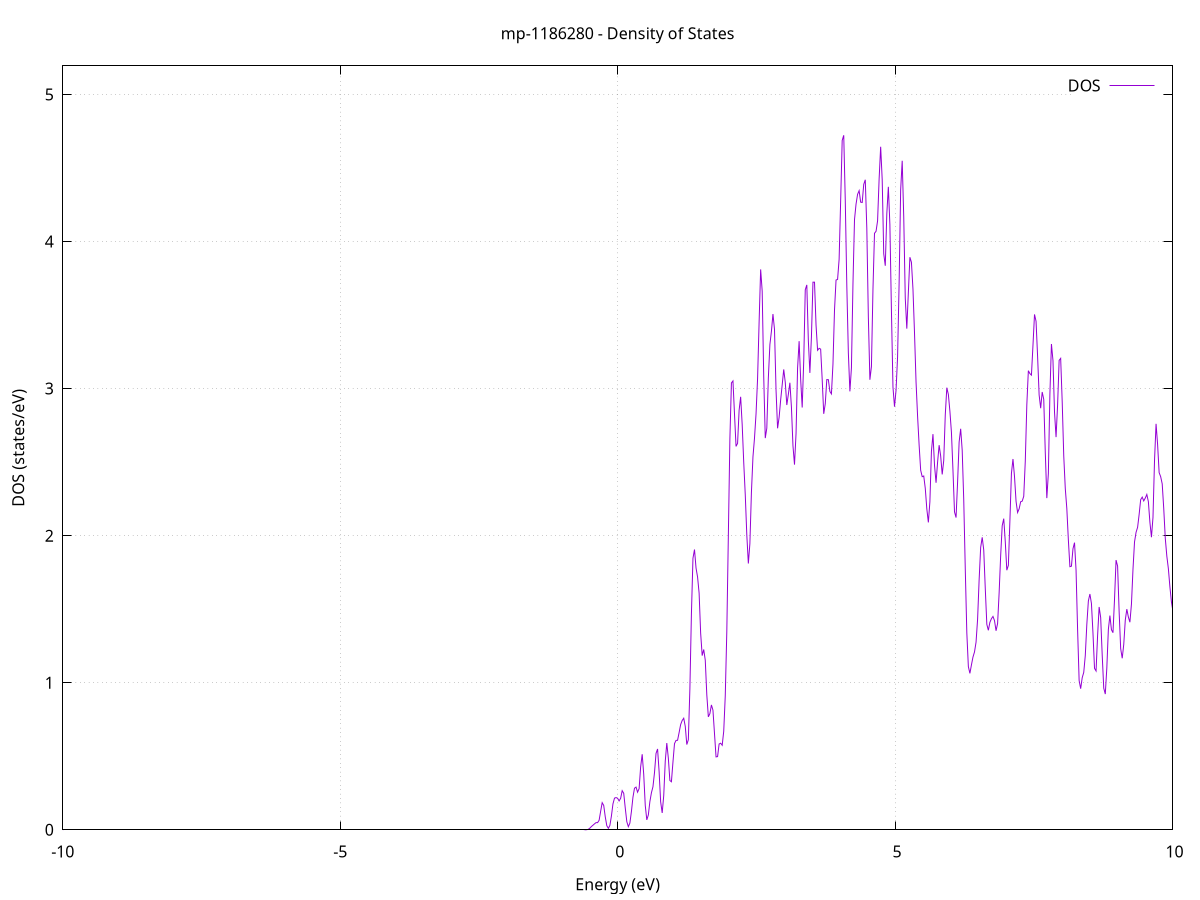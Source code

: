 set title 'mp-1186280 - Density of States'
set xlabel 'Energy (eV)'
set ylabel 'DOS (states/eV)'
set grid
set xrange [-10:10]
set yrange [0:5.194]
set xzeroaxis lt -1
set terminal png size 800,600
set output 'mp-1186280_dos_gnuplot.png'
plot '-' using 1:2 with lines title 'DOS'
-36.353900 0.000000
-36.326200 0.000000
-36.298400 0.000000
-36.270700 0.000000
-36.243000 0.000000
-36.215200 0.000000
-36.187500 0.000000
-36.159800 0.000000
-36.132100 0.000000
-36.104300 0.000000
-36.076600 0.000000
-36.048900 0.000000
-36.021100 0.000000
-35.993400 0.000000
-35.965700 0.000000
-35.938000 0.000000
-35.910200 0.000000
-35.882500 0.000000
-35.854800 0.000000
-35.827000 0.000000
-35.799300 0.000000
-35.771600 0.000000
-35.743900 0.000000
-35.716100 0.000000
-35.688400 0.000000
-35.660700 0.000000
-35.632900 0.000000
-35.605200 0.000000
-35.577500 0.000000
-35.549800 0.000000
-35.522000 0.000000
-35.494300 0.000000
-35.466600 0.000000
-35.438800 0.000000
-35.411100 0.000000
-35.383400 0.000000
-35.355700 0.000000
-35.327900 0.000000
-35.300200 0.000000
-35.272500 0.000000
-35.244700 0.000000
-35.217000 0.000000
-35.189300 0.000000
-35.161600 0.000000
-35.133800 0.000000
-35.106100 0.000000
-35.078400 0.000000
-35.050600 0.000000
-35.022900 0.000000
-34.995200 0.000000
-34.967400 0.000000
-34.939700 0.000000
-34.912000 0.000000
-34.884300 0.000000
-34.856500 0.000000
-34.828800 0.000000
-34.801100 0.000000
-34.773300 0.000000
-34.745600 0.000000
-34.717900 0.000000
-34.690200 0.000000
-34.662400 0.000000
-34.634700 0.000000
-34.607000 0.000000
-34.579200 0.000000
-34.551500 0.000000
-34.523800 0.000000
-34.496100 0.000000
-34.468300 0.000000
-34.440600 0.000000
-34.412900 0.000000
-34.385100 0.000000
-34.357400 0.000000
-34.329700 0.000000
-34.302000 0.000000
-34.274200 0.000000
-34.246500 0.000000
-34.218800 0.000000
-34.191000 0.000000
-34.163300 0.000000
-34.135600 0.000000
-34.107900 0.000000
-34.080100 0.000000
-34.052400 0.000000
-34.024700 0.000000
-33.996900 0.000000
-33.969200 0.000000
-33.941500 0.000700
-33.913800 0.009800
-33.886000 0.080500
-33.858300 0.410000
-33.830600 1.372600
-33.802800 3.252800
-33.775100 5.901500
-33.747400 8.762600
-33.719700 11.574900
-33.691900 14.965900
-33.664200 18.501900
-33.636500 19.025100
-33.608700 14.318500
-33.581000 7.220000
-33.553300 2.296600
-33.525500 0.443200
-33.497800 0.050600
-33.470100 0.003400
-33.442400 0.000100
-33.414600 0.000000
-33.386900 0.000000
-33.359200 0.000000
-33.331400 0.000000
-33.303700 0.000000
-33.276000 0.000000
-33.248300 0.000000
-33.220500 0.000000
-33.192800 0.000000
-33.165100 0.000000
-33.137300 0.000000
-33.109600 0.000000
-33.081900 0.000000
-33.054200 0.000000
-33.026400 0.000000
-32.998700 0.000000
-32.971000 0.000000
-32.943200 0.000000
-32.915500 0.000000
-32.887800 0.000000
-32.860100 0.000000
-32.832300 0.000000
-32.804600 0.000000
-32.776900 0.000000
-32.749100 0.000000
-32.721400 0.000000
-32.693700 0.000000
-32.666000 0.000000
-32.638200 0.000000
-32.610500 0.000000
-32.582800 0.000000
-32.555000 0.000000
-32.527300 0.000000
-32.499600 0.000000
-32.471900 0.000000
-32.444100 0.000000
-32.416400 0.000000
-32.388700 0.000000
-32.360900 0.000000
-32.333200 0.000000
-32.305500 0.000000
-32.277800 0.000000
-32.250000 0.000000
-32.222300 0.000000
-32.194600 0.000000
-32.166800 0.000000
-32.139100 0.000000
-32.111400 0.000000
-32.083600 0.000000
-32.055900 0.000000
-32.028200 0.000000
-32.000500 0.000000
-31.972700 0.000000
-31.945000 0.000000
-31.917300 0.000000
-31.889500 0.000000
-31.861800 0.000000
-31.834100 0.000000
-31.806400 0.000000
-31.778600 0.000000
-31.750900 0.000000
-31.723200 0.000000
-31.695400 0.000000
-31.667700 0.000000
-31.640000 0.000000
-31.612300 0.000000
-31.584500 0.000000
-31.556800 0.000000
-31.529100 0.000000
-31.501300 0.000000
-31.473600 0.000000
-31.445900 0.000000
-31.418200 0.000000
-31.390400 0.000000
-31.362700 0.000000
-31.335000 0.000000
-31.307200 0.000000
-31.279500 0.000000
-31.251800 0.000000
-31.224100 0.000000
-31.196300 0.000000
-31.168600 0.000000
-31.140900 0.000000
-31.113100 0.000000
-31.085400 0.000000
-31.057700 0.000000
-31.030000 0.000000
-31.002200 0.000000
-30.974500 0.000000
-30.946800 0.000000
-30.919000 0.000000
-30.891300 0.000000
-30.863600 0.000000
-30.835900 0.000000
-30.808100 0.000000
-30.780400 0.000000
-30.752700 0.000000
-30.724900 0.000000
-30.697200 0.000000
-30.669500 0.000000
-30.641700 0.000000
-30.614000 0.000000
-30.586300 0.000000
-30.558600 0.000000
-30.530800 0.000000
-30.503100 0.000000
-30.475400 0.000000
-30.447600 0.000000
-30.419900 0.000000
-30.392200 0.000000
-30.364500 0.000000
-30.336700 0.000000
-30.309000 0.000000
-30.281300 0.000000
-30.253500 0.000000
-30.225800 0.000000
-30.198100 0.000000
-30.170400 0.000000
-30.142600 0.000000
-30.114900 0.000000
-30.087200 0.000000
-30.059400 0.000000
-30.031700 0.000000
-30.004000 0.000000
-29.976300 0.000100
-29.948500 0.003300
-29.920800 0.062300
-29.893100 0.652200
-29.865300 3.831600
-29.837600 12.838300
-29.809900 25.128400
-29.782200 29.712500
-29.754400 21.974900
-29.726700 10.336000
-29.699000 3.047300
-29.671200 0.543600
-29.643500 0.056600
-29.615800 0.003400
-29.588100 0.000100
-29.560300 0.000000
-29.532600 0.000000
-29.504900 0.000000
-29.477100 0.000000
-29.449400 0.000000
-29.421700 0.000000
-29.394000 0.000000
-29.366200 0.000000
-29.338500 0.000000
-29.310800 0.000000
-29.283000 0.000000
-29.255300 0.000000
-29.227600 0.000000
-29.199800 0.000000
-29.172100 0.000000
-29.144400 0.000000
-29.116700 0.000000
-29.088900 0.000000
-29.061200 0.000000
-29.033500 0.000000
-29.005700 0.000000
-28.978000 0.000000
-28.950300 0.000000
-28.922600 0.000000
-28.894800 0.000000
-28.867100 0.000000
-28.839400 0.000000
-28.811600 0.000000
-28.783900 0.000000
-28.756200 0.000000
-28.728500 0.000000
-28.700700 0.000000
-28.673000 0.000000
-28.645300 0.000000
-28.617500 0.000000
-28.589800 0.000000
-28.562100 0.000000
-28.534400 0.000000
-28.506600 0.000000
-28.478900 0.000000
-28.451200 0.000000
-28.423400 0.000000
-28.395700 0.000000
-28.368000 0.000000
-28.340300 0.000000
-28.312500 0.000000
-28.284800 0.000000
-28.257100 0.000000
-28.229300 0.000000
-28.201600 0.000000
-28.173900 0.000000
-28.146200 0.000000
-28.118400 0.000000
-28.090700 0.000000
-28.063000 0.000000
-28.035200 0.000000
-28.007500 0.000000
-27.979800 0.000000
-27.952100 0.000000
-27.924300 0.000000
-27.896600 0.000000
-27.868900 0.000000
-27.841100 0.000000
-27.813400 0.000000
-27.785700 0.000000
-27.757900 0.000000
-27.730200 0.000000
-27.702500 0.000000
-27.674800 0.000000
-27.647000 0.000000
-27.619300 0.000000
-27.591600 0.000000
-27.563800 0.000000
-27.536100 0.000000
-27.508400 0.000000
-27.480700 0.000000
-27.452900 0.000000
-27.425200 0.000000
-27.397500 0.000000
-27.369700 0.000000
-27.342000 0.000000
-27.314300 0.000000
-27.286600 0.000000
-27.258800 0.000000
-27.231100 0.000000
-27.203400 0.000000
-27.175600 0.000000
-27.147900 0.000000
-27.120200 0.000000
-27.092500 0.000000
-27.064700 0.000000
-27.037000 0.000000
-27.009300 0.000000
-26.981500 0.000000
-26.953800 0.000000
-26.926100 0.000000
-26.898400 0.000000
-26.870600 0.000000
-26.842900 0.000000
-26.815200 0.000000
-26.787400 0.000000
-26.759700 0.000000
-26.732000 0.000000
-26.704300 0.000000
-26.676500 0.000000
-26.648800 0.000000
-26.621100 0.000000
-26.593300 0.000000
-26.565600 0.000000
-26.537900 0.000000
-26.510200 0.000000
-26.482400 0.000000
-26.454700 0.000000
-26.427000 0.000000
-26.399200 0.000000
-26.371500 0.000000
-26.343800 0.000000
-26.316000 0.000000
-26.288300 0.000000
-26.260600 0.000000
-26.232900 0.000000
-26.205100 0.000000
-26.177400 0.000000
-26.149700 0.000000
-26.121900 0.000000
-26.094200 0.000000
-26.066500 0.000000
-26.038800 0.000000
-26.011000 0.000000
-25.983300 0.000000
-25.955600 0.000000
-25.927800 0.000000
-25.900100 0.000000
-25.872400 0.000000
-25.844700 0.000000
-25.816900 0.000000
-25.789200 0.000000
-25.761500 0.000000
-25.733700 0.000000
-25.706000 0.000000
-25.678300 0.000000
-25.650600 0.000000
-25.622800 0.000000
-25.595100 0.000000
-25.567400 0.000000
-25.539600 0.000000
-25.511900 0.000000
-25.484200 0.000000
-25.456500 0.000000
-25.428700 0.000000
-25.401000 0.000000
-25.373300 0.000000
-25.345500 0.000000
-25.317800 0.000000
-25.290100 0.000000
-25.262400 0.000000
-25.234600 0.000000
-25.206900 0.000000
-25.179200 0.000000
-25.151400 0.000000
-25.123700 0.000000
-25.096000 0.000000
-25.068300 0.000000
-25.040500 0.000000
-25.012800 0.000000
-24.985100 0.000000
-24.957300 0.000000
-24.929600 0.000000
-24.901900 0.000000
-24.874100 0.000000
-24.846400 0.000000
-24.818700 0.000000
-24.791000 0.000000
-24.763200 0.000000
-24.735500 0.000000
-24.707800 0.000000
-24.680000 0.000000
-24.652300 0.000000
-24.624600 0.000000
-24.596900 0.000000
-24.569100 0.000000
-24.541400 0.000000
-24.513700 0.000000
-24.485900 0.000000
-24.458200 0.000000
-24.430500 0.000000
-24.402800 0.000000
-24.375000 0.000000
-24.347300 0.000000
-24.319600 0.000000
-24.291800 0.000000
-24.264100 0.000000
-24.236400 0.000000
-24.208700 0.000000
-24.180900 0.000000
-24.153200 0.000000
-24.125500 0.000000
-24.097700 0.000000
-24.070000 0.000000
-24.042300 0.000000
-24.014600 0.000000
-23.986800 0.000000
-23.959100 0.000000
-23.931400 0.000000
-23.903600 0.000000
-23.875900 0.000000
-23.848200 0.000000
-23.820500 0.000000
-23.792700 0.000000
-23.765000 0.000000
-23.737300 0.000000
-23.709500 0.000000
-23.681800 0.000000
-23.654100 0.000000
-23.626400 0.000000
-23.598600 0.000000
-23.570900 0.000000
-23.543200 0.000000
-23.515400 0.000000
-23.487700 0.000000
-23.460000 0.000000
-23.432200 0.000000
-23.404500 0.000000
-23.376800 0.000000
-23.349100 0.000000
-23.321300 0.000000
-23.293600 0.000000
-23.265900 0.000000
-23.238100 0.000000
-23.210400 0.000000
-23.182700 0.000000
-23.155000 0.000000
-23.127200 0.000000
-23.099500 0.000000
-23.071800 0.000000
-23.044000 0.000000
-23.016300 0.000000
-22.988600 0.000000
-22.960900 0.000000
-22.933100 0.000000
-22.905400 0.000000
-22.877700 0.000000
-22.849900 0.000000
-22.822200 0.000000
-22.794500 0.000000
-22.766800 0.000000
-22.739000 0.000000
-22.711300 0.000000
-22.683600 0.000000
-22.655800 0.000000
-22.628100 0.000000
-22.600400 0.000000
-22.572700 0.000000
-22.544900 0.000000
-22.517200 0.000000
-22.489500 0.000000
-22.461700 0.000000
-22.434000 0.000000
-22.406300 0.000000
-22.378600 0.000000
-22.350800 0.000000
-22.323100 0.000000
-22.295400 0.000000
-22.267600 0.000000
-22.239900 0.000000
-22.212200 0.000000
-22.184500 0.000000
-22.156700 0.000000
-22.129000 0.000000
-22.101300 0.000000
-22.073500 0.000000
-22.045800 0.000000
-22.018100 0.000000
-21.990300 0.000000
-21.962600 0.000000
-21.934900 0.000000
-21.907200 0.000000
-21.879400 0.000000
-21.851700 0.000000
-21.824000 0.000000
-21.796200 0.000000
-21.768500 0.000000
-21.740800 0.000000
-21.713100 0.000000
-21.685300 0.000000
-21.657600 0.000000
-21.629900 0.000000
-21.602100 0.000000
-21.574400 0.000000
-21.546700 0.000000
-21.519000 0.000000
-21.491200 0.000000
-21.463500 0.000000
-21.435800 0.000000
-21.408000 0.000000
-21.380300 0.000000
-21.352600 0.000000
-21.324900 0.000000
-21.297100 0.000000
-21.269400 0.000000
-21.241700 0.000000
-21.213900 0.000000
-21.186200 0.000000
-21.158500 0.000000
-21.130800 0.000000
-21.103000 0.000000
-21.075300 0.000000
-21.047600 0.000000
-21.019800 0.000000
-20.992100 0.000000
-20.964400 0.000000
-20.936700 0.000000
-20.908900 0.000000
-20.881200 0.000000
-20.853500 0.000000
-20.825700 0.000000
-20.798000 0.000000
-20.770300 0.000000
-20.742600 0.000000
-20.714800 0.000000
-20.687100 0.000000
-20.659400 0.000000
-20.631600 0.000000
-20.603900 0.000000
-20.576200 0.000000
-20.548400 0.000000
-20.520700 0.000000
-20.493000 0.000000
-20.465300 0.000000
-20.437500 0.000000
-20.409800 0.000000
-20.382100 0.000000
-20.354300 0.000000
-20.326600 0.000000
-20.298900 0.000000
-20.271200 0.000000
-20.243400 0.000000
-20.215700 0.000000
-20.188000 0.000000
-20.160200 0.000000
-20.132500 0.000000
-20.104800 0.000000
-20.077100 0.000000
-20.049300 0.000000
-20.021600 0.000000
-19.993900 0.000000
-19.966100 0.000000
-19.938400 0.000000
-19.910700 0.000000
-19.883000 0.000000
-19.855200 0.000000
-19.827500 0.000000
-19.799800 0.000000
-19.772000 0.000000
-19.744300 0.000000
-19.716600 0.000000
-19.688900 0.000000
-19.661100 0.000000
-19.633400 0.000000
-19.605700 0.000000
-19.577900 0.000000
-19.550200 0.000000
-19.522500 0.000000
-19.494800 0.000000
-19.467000 0.000000
-19.439300 0.000000
-19.411600 0.000000
-19.383800 0.000000
-19.356100 0.000000
-19.328400 0.000000
-19.300700 0.000000
-19.272900 0.000000
-19.245200 0.000000
-19.217500 0.000000
-19.189700 0.000000
-19.162000 0.000000
-19.134300 0.000000
-19.106500 0.000000
-19.078800 0.000000
-19.051100 0.000000
-19.023400 0.000000
-18.995600 0.000000
-18.967900 0.000000
-18.940200 0.000000
-18.912400 0.000000
-18.884700 0.000000
-18.857000 0.000000
-18.829300 0.000000
-18.801500 0.000000
-18.773800 0.000000
-18.746100 0.000000
-18.718300 0.000000
-18.690600 0.000000
-18.662900 0.000000
-18.635200 0.000000
-18.607400 0.000000
-18.579700 0.000000
-18.552000 0.000000
-18.524200 0.000000
-18.496500 0.000000
-18.468800 0.000000
-18.441100 0.000000
-18.413300 0.000000
-18.385600 0.000000
-18.357900 0.000000
-18.330100 0.000000
-18.302400 0.000000
-18.274700 0.000000
-18.247000 0.000000
-18.219200 0.000000
-18.191500 0.000000
-18.163800 0.000000
-18.136000 0.000000
-18.108300 0.000000
-18.080600 0.000000
-18.052900 0.000000
-18.025100 0.000000
-17.997400 0.000000
-17.969700 0.000000
-17.941900 0.000000
-17.914200 0.000000
-17.886500 0.000000
-17.858800 0.000000
-17.831000 0.000000
-17.803300 0.000000
-17.775600 0.000000
-17.747800 0.000000
-17.720100 0.000000
-17.692400 0.000000
-17.664600 0.000000
-17.636900 0.000000
-17.609200 0.000000
-17.581500 0.000000
-17.553700 0.000000
-17.526000 0.000000
-17.498300 0.000000
-17.470500 0.000000
-17.442800 0.000000
-17.415100 0.000000
-17.387400 0.000000
-17.359600 0.000000
-17.331900 0.000000
-17.304200 0.000000
-17.276400 0.000000
-17.248700 0.000000
-17.221000 0.000000
-17.193300 0.000000
-17.165500 0.000000
-17.137800 0.000000
-17.110100 0.000000
-17.082300 0.000000
-17.054600 0.000000
-17.026900 0.000000
-16.999200 0.000000
-16.971400 0.000000
-16.943700 0.000000
-16.916000 0.000000
-16.888200 0.000000
-16.860500 0.000000
-16.832800 0.000000
-16.805100 0.000000
-16.777300 0.000000
-16.749600 0.000000
-16.721900 0.000000
-16.694100 0.000000
-16.666400 0.000000
-16.638700 0.000000
-16.611000 0.000000
-16.583200 0.000000
-16.555500 0.000000
-16.527800 0.000000
-16.500000 0.000000
-16.472300 0.000000
-16.444600 0.000000
-16.416900 0.000000
-16.389100 0.000000
-16.361400 0.000000
-16.333700 0.000000
-16.305900 0.000000
-16.278200 0.000000
-16.250500 0.000000
-16.222700 0.000000
-16.195000 0.000000
-16.167300 0.000000
-16.139600 0.000000
-16.111800 0.000000
-16.084100 0.000000
-16.056400 0.000000
-16.028600 0.000000
-16.000900 0.000000
-15.973200 0.000000
-15.945500 0.000000
-15.917700 0.000000
-15.890000 0.000800
-15.862300 0.009200
-15.834500 0.062900
-15.806800 0.261500
-15.779100 0.682600
-15.751400 1.208800
-15.723600 1.645400
-15.695900 1.939300
-15.668200 2.165500
-15.640400 2.512000
-15.612700 3.068600
-15.585000 3.763700
-15.557300 4.590400
-15.529500 5.423200
-15.501800 5.916100
-15.474100 6.029200
-15.446300 6.165100
-15.418600 6.557500
-15.390900 6.976000
-15.363200 7.465800
-15.335400 8.263500
-15.307700 8.889100
-15.280000 8.756300
-15.252200 7.638200
-15.224500 5.766300
-15.196800 4.181500
-15.169100 3.741100
-15.141300 4.371500
-15.113600 5.396000
-15.085900 6.149000
-15.058100 6.500200
-15.030400 6.426800
-15.002700 6.296100
-14.975000 6.811700
-14.947200 7.606000
-14.919500 7.915900
-14.891800 7.754100
-14.864000 7.363200
-14.836300 6.962700
-14.808600 6.898600
-14.780800 7.512300
-14.753100 8.714200
-14.725400 9.913900
-14.697700 10.527100
-14.669900 10.777600
-14.642200 11.611200
-14.614500 13.230000
-14.586700 14.549200
-14.559000 14.226300
-14.531300 11.495600
-14.503600 7.156900
-14.475800 3.303000
-14.448100 1.112000
-14.420400 0.264400
-14.392600 0.041900
-14.364900 0.004200
-14.337200 0.000200
-14.309500 0.000000
-14.281700 0.000000
-14.254000 0.000000
-14.226300 0.000000
-14.198500 0.000000
-14.170800 0.000000
-14.143100 0.000000
-14.115400 0.000000
-14.087600 0.000000
-14.059900 0.000000
-14.032200 0.000000
-14.004400 0.000000
-13.976700 0.000000
-13.949000 0.000000
-13.921300 0.000000
-13.893500 0.000000
-13.865800 0.000000
-13.838100 0.000000
-13.810300 0.000000
-13.782600 0.000000
-13.754900 0.000000
-13.727200 0.000000
-13.699400 0.000000
-13.671700 0.000000
-13.644000 0.000000
-13.616200 0.000000
-13.588500 0.000000
-13.560800 0.000000
-13.533100 0.000000
-13.505300 0.000000
-13.477600 0.000000
-13.449900 0.000000
-13.422100 0.000000
-13.394400 0.000000
-13.366700 0.000000
-13.338900 0.000000
-13.311200 0.000000
-13.283500 0.000000
-13.255800 0.000000
-13.228000 0.000000
-13.200300 0.000000
-13.172600 0.000000
-13.144800 0.000000
-13.117100 0.000000
-13.089400 0.000000
-13.061700 0.000000
-13.033900 0.000000
-13.006200 0.000000
-12.978500 0.000000
-12.950700 0.000000
-12.923000 0.000000
-12.895300 0.000000
-12.867600 0.000000
-12.839800 0.000000
-12.812100 0.000000
-12.784400 0.000000
-12.756600 0.000000
-12.728900 0.000000
-12.701200 0.000000
-12.673500 0.000000
-12.645700 0.000000
-12.618000 0.000000
-12.590300 0.000000
-12.562500 0.000000
-12.534800 0.000000
-12.507100 0.000000
-12.479400 0.000000
-12.451600 0.000000
-12.423900 0.000000
-12.396200 0.000000
-12.368400 0.000000
-12.340700 0.000000
-12.313000 0.000000
-12.285300 0.000000
-12.257500 0.000000
-12.229800 0.000000
-12.202100 0.000000
-12.174300 0.000000
-12.146600 0.000000
-12.118900 0.000000
-12.091200 0.000000
-12.063400 0.000000
-12.035700 0.000000
-12.008000 0.000000
-11.980200 0.000000
-11.952500 0.000000
-11.924800 0.000000
-11.897000 0.000000
-11.869300 0.000000
-11.841600 0.000000
-11.813900 0.000000
-11.786100 0.000000
-11.758400 0.000000
-11.730700 0.000000
-11.702900 0.000000
-11.675200 0.000000
-11.647500 0.000000
-11.619800 0.000000
-11.592000 0.000000
-11.564300 0.000000
-11.536600 0.000000
-11.508800 0.000000
-11.481100 0.000000
-11.453400 0.000000
-11.425700 0.000000
-11.397900 0.000000
-11.370200 0.000000
-11.342500 0.000000
-11.314700 0.000000
-11.287000 0.000000
-11.259300 0.000000
-11.231600 0.000000
-11.203800 0.000000
-11.176100 0.000000
-11.148400 0.000000
-11.120600 0.000000
-11.092900 0.000000
-11.065200 0.000000
-11.037500 0.000000
-11.009700 0.000000
-10.982000 0.000000
-10.954300 0.000000
-10.926500 0.000000
-10.898800 0.000000
-10.871100 0.000000
-10.843400 0.000000
-10.815600 0.000000
-10.787900 0.000000
-10.760200 0.000000
-10.732400 0.000000
-10.704700 0.000000
-10.677000 0.000000
-10.649300 0.000000
-10.621500 0.000000
-10.593800 0.000000
-10.566100 0.000000
-10.538300 0.000000
-10.510600 0.000000
-10.482900 0.000000
-10.455100 0.000000
-10.427400 0.000000
-10.399700 0.000000
-10.372000 0.000000
-10.344200 0.000000
-10.316500 0.000000
-10.288800 0.000000
-10.261000 0.000000
-10.233300 0.000000
-10.205600 0.000000
-10.177900 0.000000
-10.150100 0.000000
-10.122400 0.000000
-10.094700 0.000000
-10.066900 0.000000
-10.039200 0.000000
-10.011500 0.000000
-9.983800 0.000000
-9.956000 0.000000
-9.928300 0.000000
-9.900600 0.000000
-9.872800 0.000000
-9.845100 0.000000
-9.817400 0.000000
-9.789700 0.000000
-9.761900 0.000000
-9.734200 0.000000
-9.706500 0.000000
-9.678700 0.000000
-9.651000 0.000000
-9.623300 0.000000
-9.595600 0.000000
-9.567800 0.000000
-9.540100 0.000000
-9.512400 0.000000
-9.484600 0.000000
-9.456900 0.000000
-9.429200 0.000000
-9.401500 0.000000
-9.373700 0.000000
-9.346000 0.000000
-9.318300 0.000000
-9.290500 0.000000
-9.262800 0.000000
-9.235100 0.000000
-9.207400 0.000000
-9.179600 0.000000
-9.151900 0.000000
-9.124200 0.000000
-9.096400 0.000000
-9.068700 0.000000
-9.041000 0.000000
-9.013200 0.000000
-8.985500 0.000000
-8.957800 0.000000
-8.930100 0.000000
-8.902300 0.000000
-8.874600 0.000000
-8.846900 0.000000
-8.819100 0.000000
-8.791400 0.000000
-8.763700 0.000000
-8.736000 0.000000
-8.708200 0.000000
-8.680500 0.000000
-8.652800 0.000000
-8.625000 0.000000
-8.597300 0.000000
-8.569600 0.000000
-8.541900 0.000000
-8.514100 0.000000
-8.486400 0.000000
-8.458700 0.000000
-8.430900 0.000000
-8.403200 0.000000
-8.375500 0.000000
-8.347800 0.000000
-8.320000 0.000000
-8.292300 0.000000
-8.264600 0.000000
-8.236800 0.000000
-8.209100 0.000000
-8.181400 0.000000
-8.153700 0.000000
-8.125900 0.000000
-8.098200 0.000000
-8.070500 0.000000
-8.042700 0.000000
-8.015000 0.000000
-7.987300 0.000000
-7.959600 0.000000
-7.931800 0.000000
-7.904100 0.000000
-7.876400 0.000000
-7.848600 0.000000
-7.820900 0.000000
-7.793200 0.000000
-7.765500 0.000000
-7.737700 0.000000
-7.710000 0.000000
-7.682300 0.000000
-7.654500 0.000000
-7.626800 0.000000
-7.599100 0.000000
-7.571300 0.000000
-7.543600 0.000000
-7.515900 0.000000
-7.488200 0.000000
-7.460400 0.000000
-7.432700 0.000000
-7.405000 0.000000
-7.377200 0.000000
-7.349500 0.000000
-7.321800 0.000000
-7.294100 0.000000
-7.266300 0.000000
-7.238600 0.000000
-7.210900 0.000000
-7.183100 0.000000
-7.155400 0.000000
-7.127700 0.000000
-7.100000 0.000000
-7.072200 0.000000
-7.044500 0.000000
-7.016800 0.000000
-6.989000 0.000000
-6.961300 0.000000
-6.933600 0.000000
-6.905900 0.000000
-6.878100 0.000000
-6.850400 0.000000
-6.822700 0.000000
-6.794900 0.000000
-6.767200 0.000000
-6.739500 0.000000
-6.711800 0.000000
-6.684000 0.000000
-6.656300 0.000000
-6.628600 0.000000
-6.600800 0.000000
-6.573100 0.000000
-6.545400 0.000000
-6.517700 0.000000
-6.489900 0.000000
-6.462200 0.000000
-6.434500 0.000000
-6.406700 0.000000
-6.379000 0.000000
-6.351300 0.000000
-6.323600 0.000000
-6.295800 0.000000
-6.268100 0.000000
-6.240400 0.000000
-6.212600 0.000000
-6.184900 0.000000
-6.157200 0.000000
-6.129400 0.000000
-6.101700 0.000000
-6.074000 0.000000
-6.046300 0.000000
-6.018500 0.000000
-5.990800 0.000000
-5.963100 0.000000
-5.935300 0.000000
-5.907600 0.000000
-5.879900 0.000000
-5.852200 0.000000
-5.824400 0.000000
-5.796700 0.000000
-5.769000 0.000000
-5.741200 0.000000
-5.713500 0.000000
-5.685800 0.000000
-5.658100 0.000000
-5.630300 0.000000
-5.602600 0.000000
-5.574900 0.000000
-5.547100 0.000000
-5.519400 0.000000
-5.491700 0.000000
-5.464000 0.000000
-5.436200 0.000000
-5.408500 0.000000
-5.380800 0.000000
-5.353000 0.000000
-5.325300 0.000000
-5.297600 0.000000
-5.269900 0.000000
-5.242100 0.000000
-5.214400 0.000000
-5.186700 0.000000
-5.158900 0.000000
-5.131200 0.000000
-5.103500 0.000000
-5.075800 0.000000
-5.048000 0.000000
-5.020300 0.000000
-4.992600 0.000000
-4.964800 0.000000
-4.937100 0.000000
-4.909400 0.000000
-4.881700 0.000000
-4.853900 0.000000
-4.826200 0.000000
-4.798500 0.000000
-4.770700 0.000000
-4.743000 0.000000
-4.715300 0.000000
-4.687500 0.000000
-4.659800 0.000000
-4.632100 0.000000
-4.604400 0.000000
-4.576600 0.000000
-4.548900 0.000000
-4.521200 0.000000
-4.493400 0.000000
-4.465700 0.000000
-4.438000 0.000000
-4.410300 0.000000
-4.382500 0.000000
-4.354800 0.000000
-4.327100 0.000000
-4.299300 0.000000
-4.271600 0.000000
-4.243900 0.000000
-4.216200 0.000000
-4.188400 0.000000
-4.160700 0.000000
-4.133000 0.000000
-4.105200 0.000000
-4.077500 0.000000
-4.049800 0.000000
-4.022100 0.000000
-3.994300 0.000000
-3.966600 0.000000
-3.938900 0.000000
-3.911100 0.000000
-3.883400 0.000000
-3.855700 0.000000
-3.828000 0.000000
-3.800200 0.000000
-3.772500 0.000000
-3.744800 0.000000
-3.717000 0.000000
-3.689300 0.000000
-3.661600 0.000000
-3.633900 0.000000
-3.606100 0.000000
-3.578400 0.000000
-3.550700 0.000000
-3.522900 0.000000
-3.495200 0.000000
-3.467500 0.000000
-3.439800 0.000000
-3.412000 0.000000
-3.384300 0.000000
-3.356600 0.000000
-3.328800 0.000000
-3.301100 0.000000
-3.273400 0.000000
-3.245600 0.000000
-3.217900 0.000000
-3.190200 0.000000
-3.162500 0.000000
-3.134700 0.000000
-3.107000 0.000000
-3.079300 0.000000
-3.051500 0.000000
-3.023800 0.000000
-2.996100 0.000000
-2.968400 0.000000
-2.940600 0.000000
-2.912900 0.000000
-2.885200 0.000000
-2.857400 0.000000
-2.829700 0.000000
-2.802000 0.000000
-2.774300 0.000000
-2.746500 0.000000
-2.718800 0.000000
-2.691100 0.000000
-2.663300 0.000000
-2.635600 0.000000
-2.607900 0.000000
-2.580200 0.000000
-2.552400 0.000000
-2.524700 0.000000
-2.497000 0.000000
-2.469200 0.000000
-2.441500 0.000000
-2.413800 0.000000
-2.386100 0.000000
-2.358300 0.000000
-2.330600 0.000000
-2.302900 0.000000
-2.275100 0.000000
-2.247400 0.000000
-2.219700 0.000000
-2.192000 0.000000
-2.164200 0.000000
-2.136500 0.000000
-2.108800 0.000000
-2.081000 0.000000
-2.053300 0.000000
-2.025600 0.000000
-1.997900 0.000000
-1.970100 0.000000
-1.942400 0.000000
-1.914700 0.000000
-1.886900 0.000000
-1.859200 0.000000
-1.831500 0.000000
-1.803700 0.000000
-1.776000 0.000000
-1.748300 0.000000
-1.720600 0.000000
-1.692800 0.000000
-1.665100 0.000000
-1.637400 0.000000
-1.609600 0.000000
-1.581900 0.000000
-1.554200 0.000000
-1.526500 0.000000
-1.498700 0.000000
-1.471000 0.000000
-1.443300 0.000000
-1.415500 0.000000
-1.387800 0.000000
-1.360100 0.000000
-1.332400 0.000000
-1.304600 0.000000
-1.276900 0.000000
-1.249200 0.000000
-1.221400 0.000000
-1.193700 0.000000
-1.166000 0.000000
-1.138300 0.000000
-1.110500 0.000000
-1.082800 0.000000
-1.055100 0.000000
-1.027300 0.000000
-0.999600 0.000000
-0.971900 0.000000
-0.944200 0.000000
-0.916400 0.000000
-0.888700 0.000000
-0.861000 0.000000
-0.833200 0.000000
-0.805500 0.000000
-0.777800 0.000000
-0.750100 0.000000
-0.722300 0.000000
-0.694600 0.000000
-0.666900 0.000000
-0.639100 0.000000
-0.611400 0.000000
-0.583700 0.000100
-0.556000 0.000500
-0.528200 0.003300
-0.500500 0.011100
-0.472800 0.022100
-0.445000 0.031000
-0.417300 0.040200
-0.389600 0.048500
-0.361800 0.048400
-0.334100 0.064600
-0.306400 0.125400
-0.278700 0.184300
-0.250900 0.165500
-0.223200 0.087900
-0.195500 0.027700
-0.167700 0.009800
-0.140000 0.029200
-0.112300 0.093300
-0.084600 0.175700
-0.056800 0.215000
-0.029100 0.218900
-0.001400 0.214600
0.026400 0.196200
0.054100 0.214000
0.081800 0.265900
0.109500 0.248100
0.137300 0.147700
0.165000 0.055400
0.192700 0.021100
0.220500 0.045300
0.248200 0.124100
0.275900 0.221000
0.303600 0.282600
0.331400 0.290200
0.359100 0.255600
0.386800 0.279800
0.414600 0.427300
0.442300 0.513700
0.470000 0.376800
0.497700 0.164800
0.525500 0.067200
0.553200 0.101000
0.580900 0.191300
0.608700 0.251600
0.636400 0.292400
0.664100 0.388000
0.691800 0.519300
0.719600 0.549500
0.747300 0.395700
0.775000 0.190700
0.802800 0.114300
0.830500 0.232000
0.858200 0.466600
0.885900 0.589500
0.913700 0.486500
0.941400 0.334900
0.969100 0.326500
0.996900 0.459900
1.024600 0.585700
1.052300 0.607500
1.080100 0.608500
1.107800 0.661000
1.135500 0.715400
1.163200 0.743200
1.191000 0.758400
1.218700 0.703000
1.246400 0.579500
1.274200 0.612300
1.301900 0.957900
1.329600 1.466300
1.357300 1.845900
1.385100 1.905400
1.412800 1.779700
1.440500 1.718600
1.468300 1.609400
1.496000 1.336700
1.523700 1.184200
1.551400 1.225800
1.579200 1.153000
1.606900 0.917500
1.634600 0.767700
1.662400 0.789500
1.690100 0.848900
1.717800 0.813200
1.745500 0.654600
1.773300 0.495500
1.801000 0.497500
1.828700 0.583300
1.856500 0.588500
1.884200 0.574600
1.911900 0.669700
1.939600 0.910500
1.967400 1.348200
1.995100 1.998100
2.022800 2.656600
2.050600 3.038200
2.078300 3.051800
2.106000 2.827000
2.133700 2.606800
2.161500 2.627700
2.189200 2.852500
2.216900 2.943900
2.244700 2.753800
2.272400 2.497700
2.300100 2.277800
2.327800 2.004800
2.355600 1.810600
2.383300 1.945200
2.411000 2.293200
2.438800 2.535800
2.466500 2.662900
2.494200 2.827800
2.522000 3.067600
2.549700 3.453500
2.577400 3.810200
2.605100 3.662500
2.632900 3.078500
2.660600 2.663100
2.688300 2.730400
2.716100 3.072800
2.743800 3.299100
2.771500 3.389300
2.799200 3.506800
2.827000 3.401900
2.854700 2.989100
2.882400 2.729700
2.910200 2.804300
2.937900 2.923000
2.965600 3.025000
2.993300 3.130100
3.021100 3.042000
3.048800 2.888100
3.076500 2.960600
3.104300 3.039500
3.132000 2.874500
3.159700 2.610900
3.187400 2.482600
3.215200 2.694100
3.242900 3.138500
3.270600 3.322100
3.298400 3.063200
3.326100 2.871100
3.353800 3.189200
3.381500 3.671700
3.409300 3.704800
3.437000 3.325600
3.464700 3.106500
3.492500 3.351300
3.520200 3.723400
3.547900 3.723300
3.575600 3.431500
3.603400 3.260300
3.631100 3.273600
3.658800 3.268200
3.686600 3.061100
3.714300 2.828200
3.742000 2.897300
3.769700 3.061200
3.797500 3.060400
3.825200 2.980400
3.852900 2.963700
3.880700 3.166500
3.908400 3.533200
3.936100 3.737900
3.963900 3.742100
3.991600 3.878500
4.019300 4.277200
4.047000 4.686900
4.074800 4.722100
4.102500 4.280200
4.130200 3.699200
4.158000 3.242600
4.185700 2.980900
4.213400 3.140100
4.241100 3.711600
4.268900 4.149100
4.296600 4.254100
4.324300 4.320700
4.352100 4.345500
4.379800 4.267400
4.407500 4.265000
4.435200 4.388400
4.463000 4.419700
4.490700 4.089300
4.518400 3.488700
4.546200 3.059700
4.573900 3.149100
4.601600 3.675500
4.629300 4.055700
4.657100 4.069400
4.684800 4.140400
4.712500 4.424100
4.740300 4.644200
4.768000 4.421600
4.795700 3.916400
4.823400 3.834900
4.851200 4.190100
4.878900 4.371600
4.906600 4.114300
4.934400 3.530100
4.962100 3.009600
4.989800 2.876500
5.017500 2.988300
5.045300 3.215400
5.073000 3.721600
5.100700 4.351100
5.128500 4.548700
5.156200 4.166900
5.183900 3.613400
5.211600 3.407200
5.239400 3.652800
5.267100 3.893000
5.294800 3.858800
5.322600 3.676100
5.350300 3.378700
5.378000 3.045400
5.405800 2.811600
5.433500 2.615700
5.461200 2.444900
5.488900 2.400800
5.516700 2.405400
5.544400 2.321600
5.572100 2.182000
5.599900 2.090000
5.627600 2.230000
5.655300 2.572300
5.683000 2.690100
5.710800 2.477700
5.738500 2.359500
5.766200 2.499000
5.794000 2.615100
5.821700 2.542100
5.849400 2.416200
5.877100 2.510800
5.904900 2.821000
5.932600 3.006000
5.960300 2.960200
5.988100 2.846400
6.015800 2.702600
6.043500 2.443500
6.071200 2.161300
6.099000 2.122800
6.126700 2.363400
6.154400 2.635900
6.182200 2.726500
6.209900 2.580200
6.237600 2.244100
6.265300 1.772700
6.293100 1.339300
6.320800 1.109500
6.348500 1.063600
6.376300 1.120800
6.404000 1.174300
6.431700 1.209200
6.459400 1.275600
6.487200 1.430700
6.514900 1.699200
6.542600 1.919700
6.570400 1.988400
6.598100 1.902100
6.625800 1.640500
6.653500 1.396800
6.681300 1.356300
6.709000 1.410600
6.736700 1.435300
6.764500 1.450600
6.792200 1.421900
6.819900 1.353200
6.847700 1.402300
6.875400 1.610700
6.903100 1.863600
6.930800 2.067400
6.958600 2.115500
6.986300 1.957700
7.014000 1.764900
7.041800 1.797800
7.069500 2.100000
7.097200 2.423300
7.124900 2.520900
7.152700 2.400700
7.180400 2.233000
7.208100 2.157200
7.235900 2.182100
7.263600 2.230300
7.291300 2.234500
7.319000 2.267500
7.346800 2.505600
7.374500 2.890100
7.402200 3.121500
7.430000 3.101600
7.457700 3.091300
7.485400 3.293800
7.513100 3.504100
7.540900 3.457300
7.568600 3.218900
7.596300 2.956800
7.624100 2.866400
7.651800 2.976500
7.679500 2.926800
7.707200 2.566700
7.735000 2.255100
7.762700 2.422700
7.790400 2.961700
7.818200 3.302900
7.845900 3.190300
7.873600 2.839600
7.901300 2.669700
7.929100 2.888000
7.956800 3.191700
7.984500 3.205200
8.012300 2.909900
8.040000 2.542000
8.067700 2.320700
8.095400 2.183900
8.123200 1.970600
8.150900 1.788900
8.178600 1.792100
8.206400 1.910800
8.234100 1.952300
8.261800 1.765200
8.289600 1.361600
8.317300 1.014600
8.345000 0.959300
8.372700 1.033700
8.400500 1.070400
8.428200 1.184600
8.455900 1.396700
8.483700 1.555900
8.511400 1.602900
8.539100 1.539000
8.566800 1.336000
8.594600 1.097600
8.622300 1.079800
8.650000 1.320000
8.677800 1.514900
8.705500 1.443200
8.733200 1.188000
8.760900 0.962700
8.788700 0.922700
8.816400 1.100700
8.844100 1.362400
8.871900 1.456400
8.899600 1.360000
8.927300 1.340000
8.955000 1.566800
8.982800 1.833800
9.010500 1.792900
9.038200 1.483000
9.066000 1.231800
9.093700 1.166000
9.121400 1.259800
9.149100 1.425500
9.176900 1.500300
9.204600 1.446700
9.232300 1.411300
9.260100 1.533700
9.287800 1.770700
9.315500 1.956900
9.343200 2.022400
9.371000 2.056300
9.398700 2.144000
9.426400 2.244600
9.454200 2.261900
9.481900 2.236100
9.509600 2.255400
9.537300 2.279900
9.565100 2.231200
9.592800 2.091500
9.620500 1.989100
9.648300 2.123400
9.676000 2.510900
9.703700 2.760200
9.731500 2.620700
9.759200 2.428300
9.786900 2.400900
9.814600 2.351700
9.842400 2.182600
9.870100 1.981300
9.897800 1.860600
9.925600 1.775700
9.953300 1.651100
9.981000 1.549300
10.008700 1.482900
10.036500 1.462400
10.064200 1.538800
10.091900 1.662000
10.119700 1.675100
10.147400 1.474100
10.175100 1.146200
10.202800 0.930700
10.230600 1.002300
10.258300 1.327400
10.286000 1.839300
10.313800 2.401400
10.341500 2.604500
10.369200 2.288400
10.396900 1.834500
10.424700 1.562600
10.452400 1.469000
10.480100 1.432600
10.507900 1.346600
10.535600 1.221100
10.563300 1.152400
10.591000 1.163200
10.618800 1.209100
10.646500 1.300400
10.674200 1.422100
10.702000 1.442900
10.729700 1.314300
10.757400 1.163800
10.785100 1.149500
10.812900 1.317800
10.840600 1.530200
10.868300 1.557000
10.896100 1.366100
10.923800 1.151700
10.951500 1.063800
10.979200 1.049200
11.007000 1.005600
11.034700 0.984400
11.062400 1.101300
11.090200 1.287400
11.117900 1.282700
11.145600 1.067900
11.173400 0.917900
11.201100 0.980200
11.228800 1.092900
11.256500 1.050100
11.284300 0.943500
11.312000 0.998400
11.339700 1.207600
11.367500 1.413000
11.395200 1.540800
11.422900 1.572000
11.450600 1.476200
11.478400 1.254700
11.506100 1.018600
11.533800 0.883800
11.561600 0.850800
11.589300 0.771700
11.617000 0.588500
11.644700 0.497000
11.672500 0.633300
11.700200 0.962200
11.727900 1.357200
11.755700 1.580900
11.783400 1.588400
11.811100 1.499500
11.838800 1.268200
11.866600 1.016600
11.894300 1.069000
11.922000 1.440200
11.949800 1.799800
11.977500 1.798000
12.005200 1.465200
12.032900 1.097300
12.060700 0.807800
12.088400 0.636300
12.116100 0.621700
12.143900 0.736700
12.171600 0.915000
12.199300 1.008000
12.227000 0.972500
12.254800 0.993500
12.282500 1.125700
12.310200 1.148200
12.338000 0.939300
12.365700 0.692400
12.393400 0.631900
12.421100 0.698400
12.448900 0.756000
12.476600 0.869400
12.504300 1.112800
12.532100 1.382700
12.559800 1.559200
12.587500 1.629400
12.615300 1.612100
12.643000 1.530800
12.670700 1.367600
12.698400 1.174600
12.726200 1.202500
12.753900 1.597800
12.781600 2.111300
12.809400 2.391100
12.837100 2.288400
12.864800 1.805800
12.892500 1.206900
12.920300 0.861800
12.948000 0.852800
12.975700 1.067200
13.003500 1.407200
13.031200 1.643300
13.058900 1.594900
13.086600 1.468500
13.114400 1.536500
13.142100 1.697700
13.169800 1.821300
13.197600 1.962200
13.225300 2.013400
13.253000 1.888500
13.280700 1.688000
13.308500 1.532600
13.336200 1.459000
13.363900 1.469700
13.391700 1.637900
13.419400 1.971300
13.447100 2.277800
13.474800 2.281000
13.502600 1.951700
13.530300 1.608200
13.558000 1.504800
13.585800 1.500300
13.613500 1.416500
13.641200 1.435500
13.668900 1.739300
13.696700 2.171700
13.724400 2.520800
13.752100 2.687800
13.779900 2.660900
13.807600 2.472700
13.835300 2.157200
13.863000 1.845700
13.890800 1.673200
13.918500 1.609100
13.946200 1.594600
13.974000 1.744900
14.001700 2.130000
14.029400 2.490000
14.057200 2.553200
14.084900 2.305800
14.112600 1.828700
14.140300 1.469300
14.168100 1.538400
14.195800 1.780100
14.223500 1.865400
14.251300 1.809200
14.279000 1.734300
14.306700 1.814300
14.334400 2.149500
14.362200 2.502300
14.389900 2.538800
14.417600 2.290800
14.445400 2.057000
14.473100 2.065000
14.500800 2.231900
14.528500 2.348300
14.556300 2.423400
14.584000 2.443800
14.611700 2.314300
14.639500 2.183200
14.667200 2.185200
14.694900 2.293600
14.722600 2.565500
14.750400 2.851100
14.778100 2.677900
14.805800 2.053500
14.833600 1.713600
14.861300 2.020800
14.889000 2.381500
14.916700 2.192900
14.944500 1.711900
14.972200 1.439400
14.999900 1.479900
15.027700 1.737400
15.055400 1.973100
15.083100 1.976700
15.110800 1.846000
15.138600 1.851000
15.166300 2.046500
15.194000 2.182000
15.221800 2.218000
15.249500 2.407800
15.277200 2.664300
15.304900 2.707000
15.332700 2.620100
15.360400 2.641500
15.388100 2.707000
15.415900 2.730800
15.443600 2.792000
15.471300 2.771500
15.499100 2.573800
15.526800 2.437600
15.554500 2.534300
15.582200 2.726900
15.610000 2.833000
15.637700 2.741900
15.665400 2.421800
15.693200 2.120900
15.720900 2.174200
15.748600 2.511200
15.776300 2.759200
15.804100 2.674800
15.831800 2.396000
15.859500 2.228400
15.887300 2.166600
15.915000 2.034300
15.942700 1.858700
15.970400 1.795000
15.998200 1.972000
16.025900 2.193200
16.053600 2.106500
16.081400 1.821200
16.109100 1.641500
16.136800 1.455300
16.164500 1.133500
16.192300 0.960600
16.220000 1.110000
16.247700 1.358600
16.275500 1.454300
16.303200 1.347000
16.330900 1.138700
16.358600 0.981000
16.386400 0.906500
16.414100 0.837600
16.441800 0.778800
16.469600 0.741000
16.497300 0.661800
16.525000 0.548500
16.552700 0.415400
16.580500 0.252400
16.608200 0.112400
16.635900 0.035600
16.663700 0.007700
16.691400 0.001000
16.719100 0.000100
16.746800 0.000000
16.774600 0.000000
16.802300 0.000000
16.830000 0.000000
16.857800 0.000000
16.885500 0.000000
16.913200 0.000000
16.941000 0.000000
16.968700 0.000000
16.996400 0.000000
17.024100 0.000000
17.051900 0.000000
17.079600 0.000000
17.107300 0.000000
17.135100 0.000000
17.162800 0.000000
17.190500 0.000000
17.218200 0.000000
17.246000 0.000000
17.273700 0.000000
17.301400 0.000000
17.329200 0.000000
17.356900 0.000000
17.384600 0.000000
17.412300 0.000000
17.440100 0.000000
17.467800 0.000000
17.495500 0.000000
17.523300 0.000000
17.551000 0.000000
17.578700 0.000000
17.606400 0.000000
17.634200 0.000000
17.661900 0.000000
17.689600 0.000000
17.717400 0.000000
17.745100 0.000000
17.772800 0.000000
17.800500 0.000000
17.828300 0.000000
17.856000 0.000000
17.883700 0.000000
17.911500 0.000000
17.939200 0.000000
17.966900 0.000000
17.994600 0.000000
18.022400 0.000000
18.050100 0.000000
18.077800 0.000000
18.105600 0.000000
18.133300 0.000000
18.161000 0.000000
18.188700 0.000000
18.216500 0.000000
18.244200 0.000000
18.271900 0.000000
18.299700 0.000000
18.327400 0.000000
18.355100 0.000000
18.382900 0.000000
18.410600 0.000000
18.438300 0.000000
18.466000 0.000000
18.493800 0.000000
18.521500 0.000000
18.549200 0.000000
18.577000 0.000000
18.604700 0.000000
18.632400 0.000000
18.660100 0.000000
18.687900 0.000000
18.715600 0.000000
18.743300 0.000000
18.771100 0.000000
18.798800 0.000000
18.826500 0.000000
18.854200 0.000000
18.882000 0.000000
18.909700 0.000000
18.937400 0.000000
18.965200 0.000000
18.992900 0.000000
19.020600 0.000000
19.048300 0.000000
19.076100 0.000000
19.103800 0.000000
e
